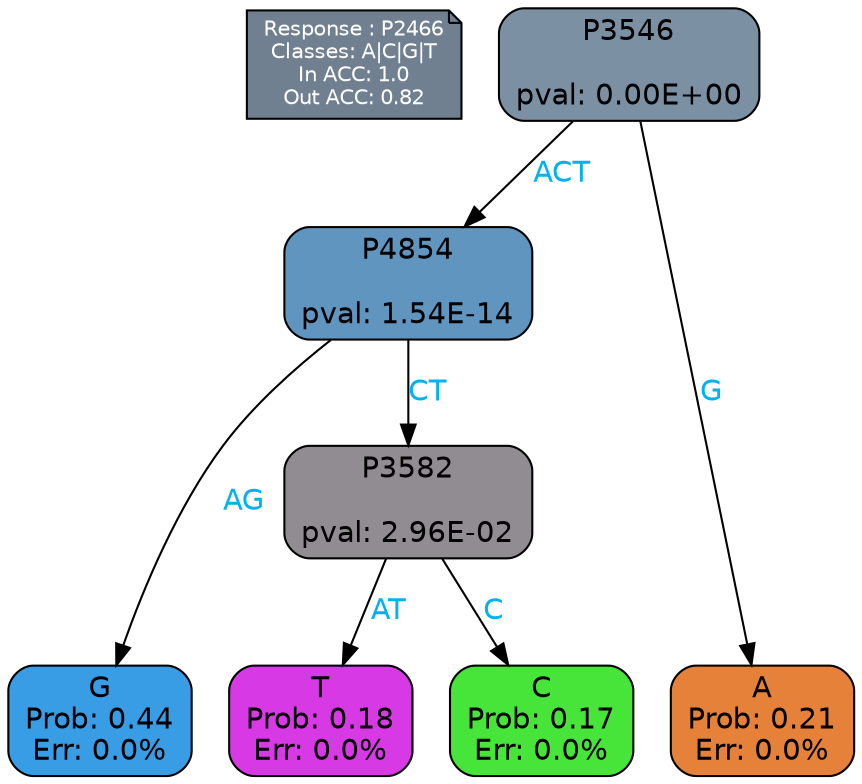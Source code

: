 digraph Tree {
node [shape=box, style="filled, rounded", color="black", fontname=helvetica] ;
graph [ranksep=equally, splines=polylines, bgcolor=transparent, dpi=600] ;
edge [fontname=helvetica] ;
LEGEND [label="Response : P2466
Classes: A|C|G|T
In ACC: 1.0
Out ACC: 0.82
",shape=note,align=left,style=filled,fillcolor="slategray",fontcolor="white",fontsize=10];1 [label="P3546

pval: 0.00E+00", fillcolor="#7c90a3"] ;
2 [label="P4854

pval: 1.54E-14", fillcolor="#6095c0"] ;
3 [label="G
Prob: 0.44
Err: 0.0%", fillcolor="#399de5"] ;
4 [label="P3582

pval: 2.96E-02", fillcolor="#918b92"] ;
5 [label="T
Prob: 0.18
Err: 0.0%", fillcolor="#d739e5"] ;
6 [label="C
Prob: 0.17
Err: 0.0%", fillcolor="#47e539"] ;
7 [label="A
Prob: 0.21
Err: 0.0%", fillcolor="#e58139"] ;
1 -> 2 [label="ACT",fontcolor=deepskyblue2] ;
1 -> 7 [label="G",fontcolor=deepskyblue2] ;
2 -> 3 [label="AG",fontcolor=deepskyblue2] ;
2 -> 4 [label="CT",fontcolor=deepskyblue2] ;
4 -> 5 [label="AT",fontcolor=deepskyblue2] ;
4 -> 6 [label="C",fontcolor=deepskyblue2] ;
{rank = same; 3;5;6;7;}{rank = same; LEGEND;1;}}